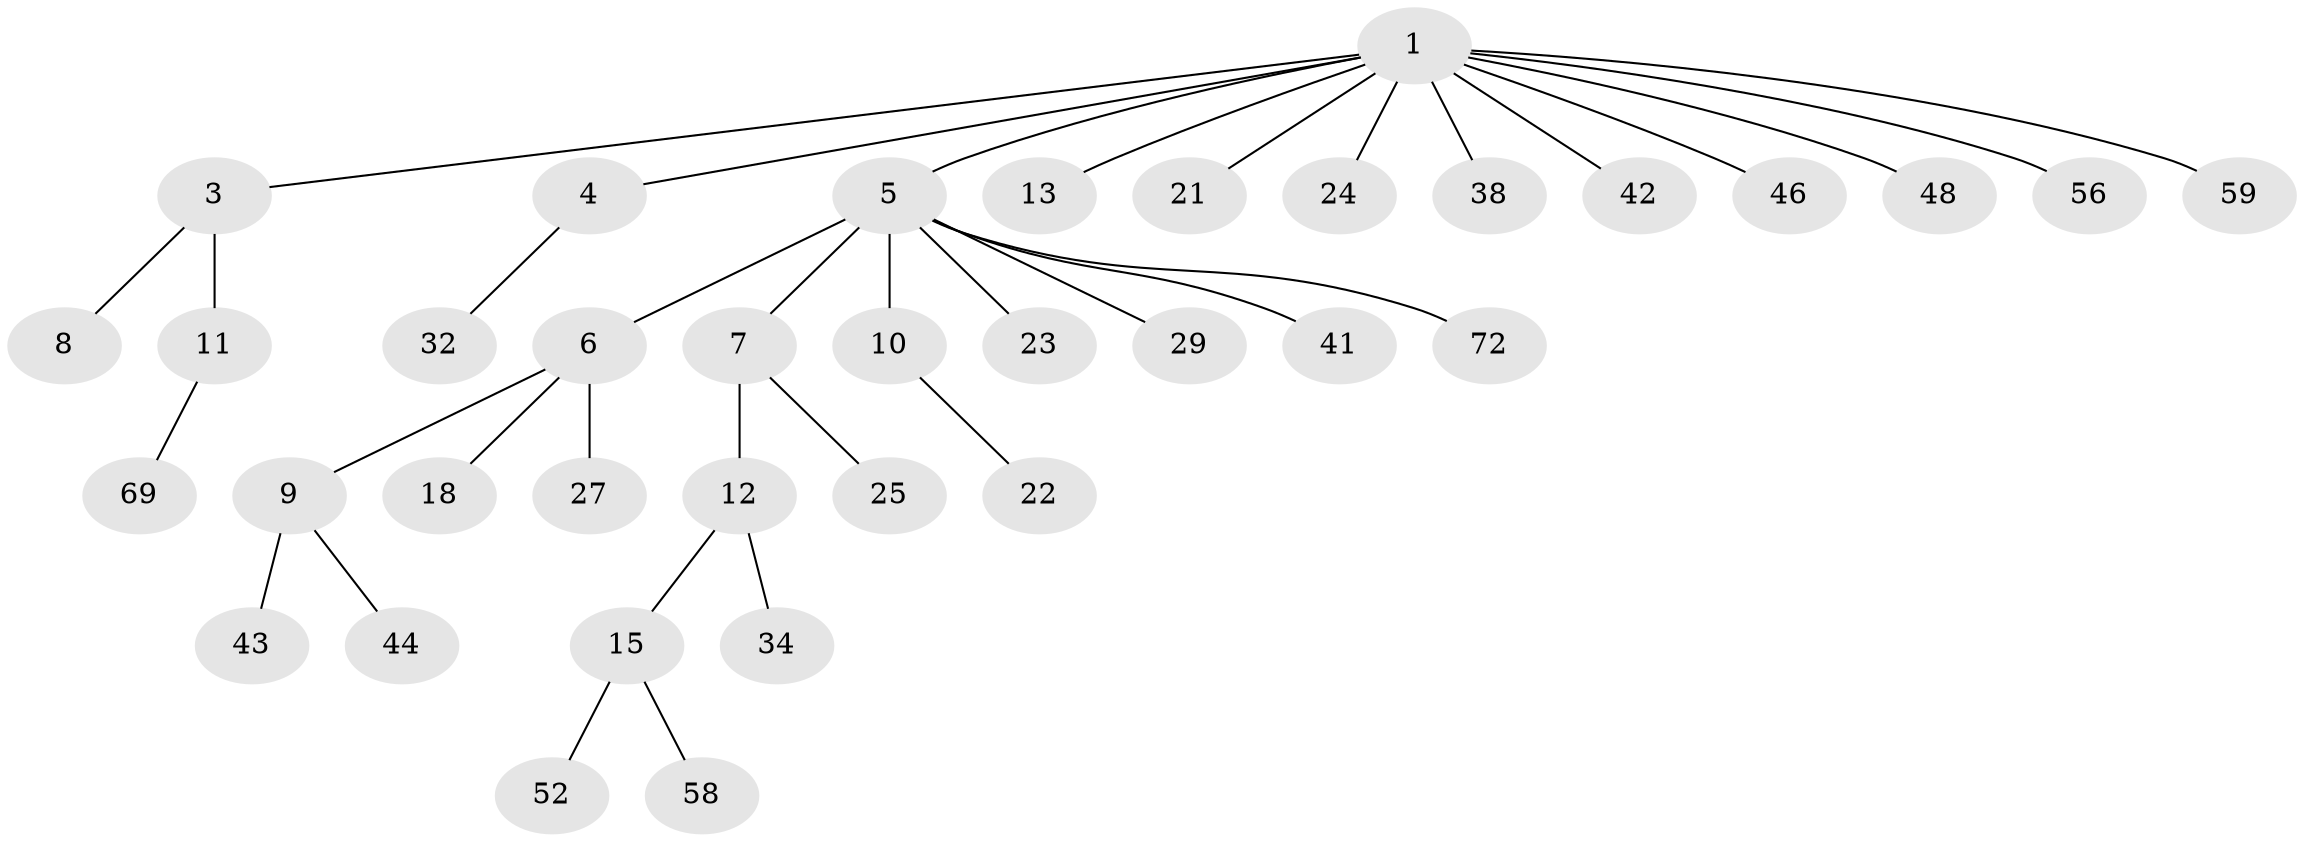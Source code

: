 // original degree distribution, {8: 0.0273972602739726, 7: 0.0136986301369863, 3: 0.1095890410958904, 5: 0.0410958904109589, 4: 0.0410958904109589, 1: 0.5753424657534246, 2: 0.1917808219178082}
// Generated by graph-tools (version 1.1) at 2025/15/03/09/25 04:15:39]
// undirected, 36 vertices, 35 edges
graph export_dot {
graph [start="1"]
  node [color=gray90,style=filled];
  1 [super="+2+45"];
  3;
  4 [super="+16+37+54"];
  5;
  6 [super="+14+35+33"];
  7 [super="+30"];
  8;
  9 [super="+28+19"];
  10 [super="+26+70+55"];
  11 [super="+62"];
  12 [super="+53"];
  13 [super="+40+57"];
  15 [super="+20+17"];
  18;
  21;
  22;
  23 [super="+49+31"];
  24;
  25;
  27;
  29 [super="+61"];
  32 [super="+50"];
  34 [super="+64"];
  38;
  41;
  42 [super="+65"];
  43 [super="+67"];
  44;
  46;
  48 [super="+60"];
  52;
  56;
  58;
  59;
  69;
  72;
  1 -- 3;
  1 -- 5;
  1 -- 21;
  1 -- 46;
  1 -- 56;
  1 -- 59;
  1 -- 48;
  1 -- 4;
  1 -- 38;
  1 -- 24;
  1 -- 42;
  1 -- 13;
  3 -- 8;
  3 -- 11;
  4 -- 32;
  5 -- 6;
  5 -- 7;
  5 -- 10;
  5 -- 23;
  5 -- 29;
  5 -- 41;
  5 -- 72;
  6 -- 9;
  6 -- 18;
  6 -- 27;
  7 -- 12;
  7 -- 25;
  9 -- 43;
  9 -- 44;
  10 -- 22;
  11 -- 69;
  12 -- 15;
  12 -- 34;
  15 -- 58;
  15 -- 52;
}

